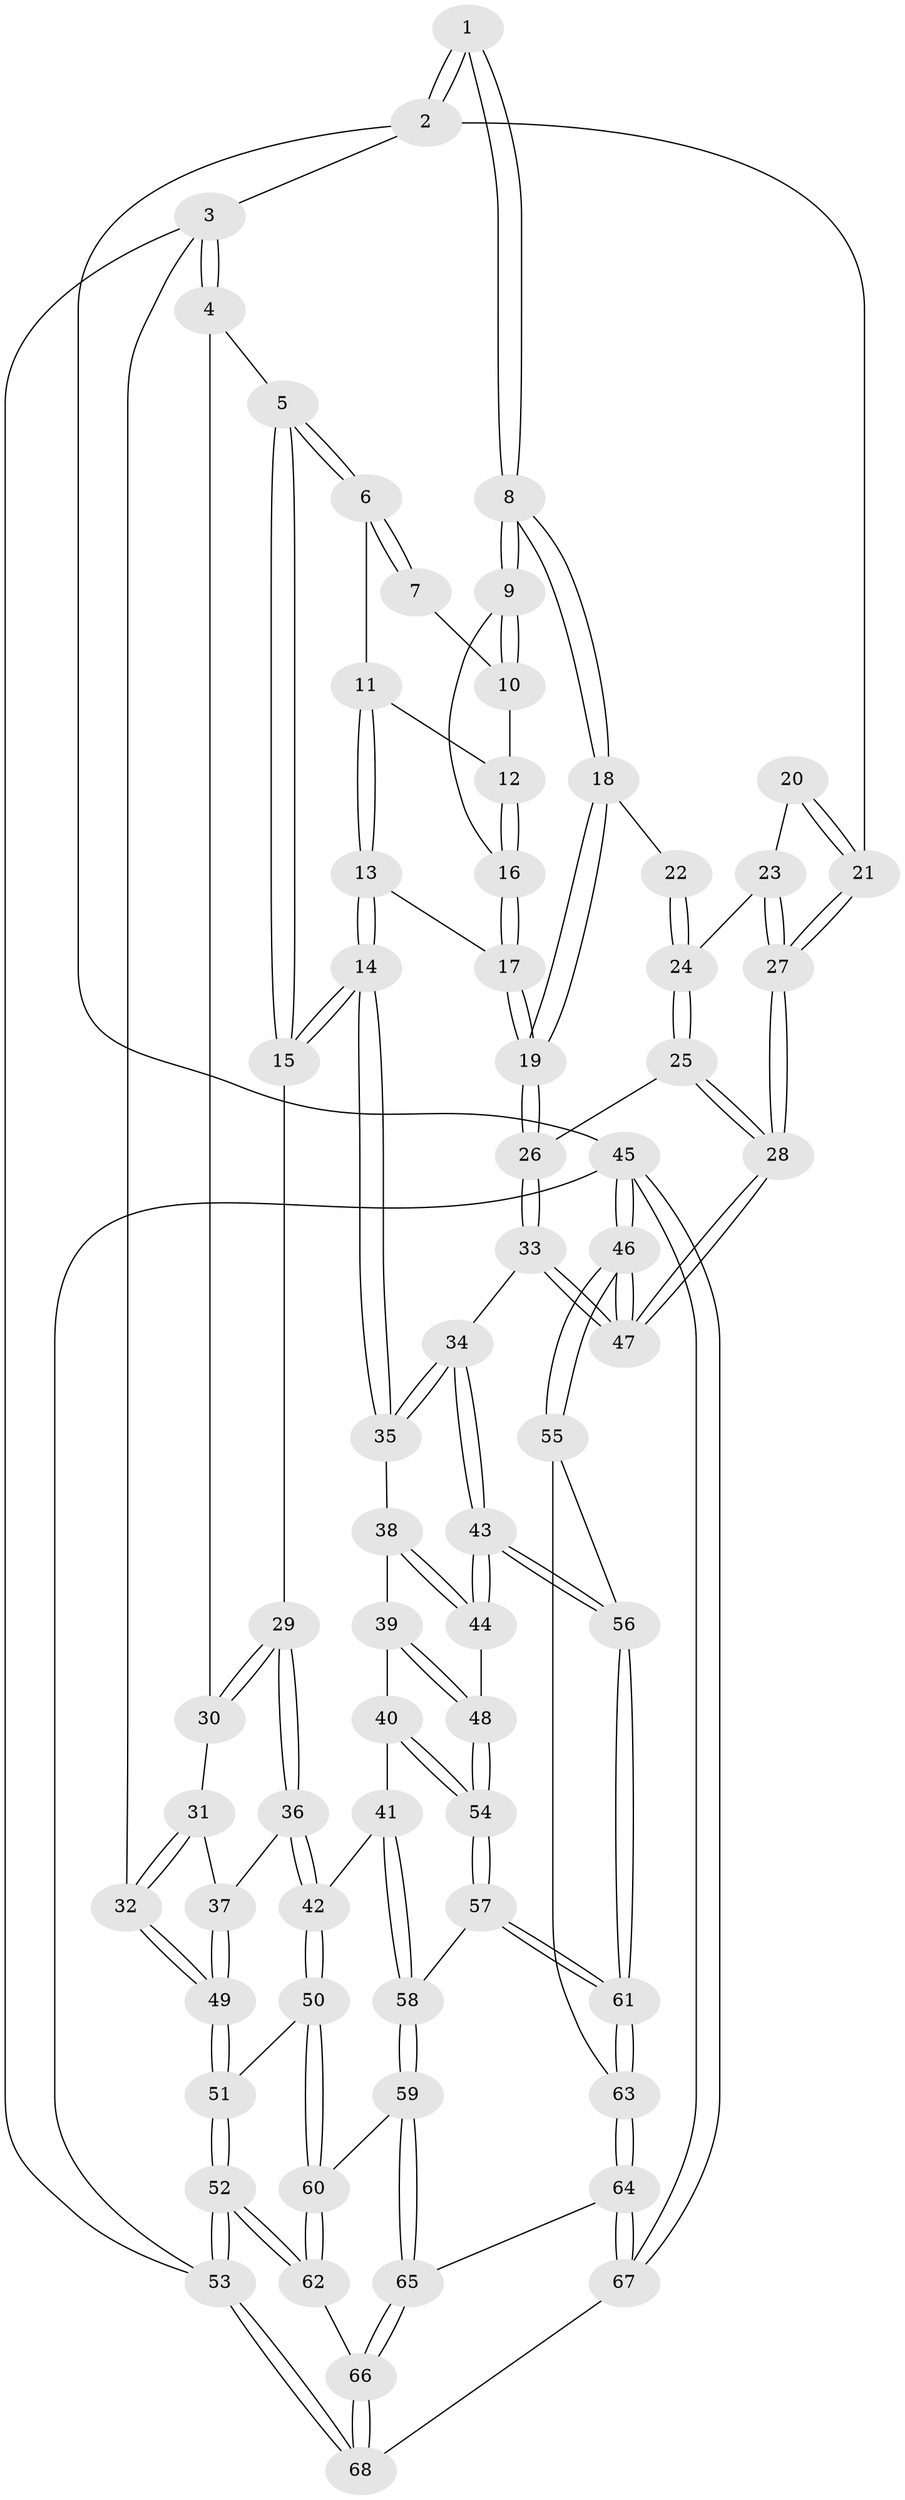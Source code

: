 // coarse degree distribution, {5: 0.39473684210526316, 4: 0.2894736842105263, 6: 0.10526315789473684, 3: 0.18421052631578946, 2: 0.02631578947368421}
// Generated by graph-tools (version 1.1) at 2025/24/03/03/25 07:24:35]
// undirected, 68 vertices, 167 edges
graph export_dot {
graph [start="1"]
  node [color=gray90,style=filled];
  1 [pos="+0.7694777916934852+0"];
  2 [pos="+1+0"];
  3 [pos="+0+0"];
  4 [pos="+0+0"];
  5 [pos="+0.11713858396009985+0"];
  6 [pos="+0.4088443495728066+0"];
  7 [pos="+0.6515467772814746+0"];
  8 [pos="+0.7593917439963664+0.08993301902551576"];
  9 [pos="+0.6806811465360961+0.08035080980563046"];
  10 [pos="+0.6311403455368719+0"];
  11 [pos="+0.4698165668293135+0"];
  12 [pos="+0.5900805920931476+0.07143347071869115"];
  13 [pos="+0.46095370040545874+0.1683242037678673"];
  14 [pos="+0.4033998980361703+0.23728965713464165"];
  15 [pos="+0.37618112312563823+0.2250539980339885"];
  16 [pos="+0.5985675683201725+0.09295072619450084"];
  17 [pos="+0.5769086716386673+0.13488471568356225"];
  18 [pos="+0.7638552666099753+0.09762786720881028"];
  19 [pos="+0.7373300865371764+0.32247612593683067"];
  20 [pos="+0.9882572225097405+0.00878629391467642"];
  21 [pos="+1+0"];
  22 [pos="+0.892383227936129+0.09068973834829638"];
  23 [pos="+0.9647619862903452+0.1937631601196055"];
  24 [pos="+0.919312739715333+0.19181510036302565"];
  25 [pos="+0.8632290875034979+0.25020003719322076"];
  26 [pos="+0.7379582030067459+0.3263885124614836"];
  27 [pos="+1+0.2856071550987011"];
  28 [pos="+1+0.3300852819857104"];
  29 [pos="+0.23701058605480763+0.25342015196705425"];
  30 [pos="+0.1285272487085982+0.1731319596378361"];
  31 [pos="+0.08102995297338364+0.2893144643182481"];
  32 [pos="+0+0.3143345972552938"];
  33 [pos="+0.7332057840278091+0.3482914610141777"];
  34 [pos="+0.6901175106004508+0.3854629636581853"];
  35 [pos="+0.4064290575842652+0.24383373006414139"];
  36 [pos="+0.1632374168405741+0.4096945638555482"];
  37 [pos="+0.16042313106047396+0.4082616495223693"];
  38 [pos="+0.38641660809967976+0.32856188728656577"];
  39 [pos="+0.3671762497680992+0.3844352773265804"];
  40 [pos="+0.30108545165081874+0.46961889383037575"];
  41 [pos="+0.2780754811060526+0.47283892053273024"];
  42 [pos="+0.19222564223803174+0.4648445792115828"];
  43 [pos="+0.6554148372620429+0.478453640853859"];
  44 [pos="+0.5744072432497284+0.493801545864585"];
  45 [pos="+1+1"];
  46 [pos="+1+0.7749371368339758"];
  47 [pos="+1+0.5208281083051077"];
  48 [pos="+0.5421664086145346+0.5026288543098433"];
  49 [pos="+0+0.3943330535830847"];
  50 [pos="+0.13537920976243017+0.5543449649408045"];
  51 [pos="+0+0.4613594760543761"];
  52 [pos="+0+0.9458432739212032"];
  53 [pos="+0+1"];
  54 [pos="+0.42019108155564944+0.574517287462236"];
  55 [pos="+0.9410790591546244+0.7045649525885873"];
  56 [pos="+0.6741064579197072+0.5448597772415305"];
  57 [pos="+0.40744701317210963+0.6731199460293056"];
  58 [pos="+0.28514107345193074+0.716944234635514"];
  59 [pos="+0.24345401709449158+0.744289921055656"];
  60 [pos="+0.12933932622294597+0.7147101079315483"];
  61 [pos="+0.5785000711412259+0.8107481028630998"];
  62 [pos="+0.0031916718532160465+0.7863995410479074"];
  63 [pos="+0.5791048019067403+0.8131116177288973"];
  64 [pos="+0.5767811961269024+0.8571814539491975"];
  65 [pos="+0.2723242807425156+0.8148329739104743"];
  66 [pos="+0.28463424630043216+0.9943065817511945"];
  67 [pos="+0.5982642038868251+1"];
  68 [pos="+0.31789607201740944+1"];
  1 -- 2;
  1 -- 2;
  1 -- 8;
  1 -- 8;
  2 -- 3;
  2 -- 21;
  2 -- 45;
  3 -- 4;
  3 -- 4;
  3 -- 32;
  3 -- 53;
  4 -- 5;
  4 -- 30;
  5 -- 6;
  5 -- 6;
  5 -- 15;
  5 -- 15;
  6 -- 7;
  6 -- 7;
  6 -- 11;
  7 -- 10;
  8 -- 9;
  8 -- 9;
  8 -- 18;
  8 -- 18;
  9 -- 10;
  9 -- 10;
  9 -- 16;
  10 -- 12;
  11 -- 12;
  11 -- 13;
  11 -- 13;
  12 -- 16;
  12 -- 16;
  13 -- 14;
  13 -- 14;
  13 -- 17;
  14 -- 15;
  14 -- 15;
  14 -- 35;
  14 -- 35;
  15 -- 29;
  16 -- 17;
  16 -- 17;
  17 -- 19;
  17 -- 19;
  18 -- 19;
  18 -- 19;
  18 -- 22;
  19 -- 26;
  19 -- 26;
  20 -- 21;
  20 -- 21;
  20 -- 23;
  21 -- 27;
  21 -- 27;
  22 -- 24;
  22 -- 24;
  23 -- 24;
  23 -- 27;
  23 -- 27;
  24 -- 25;
  24 -- 25;
  25 -- 26;
  25 -- 28;
  25 -- 28;
  26 -- 33;
  26 -- 33;
  27 -- 28;
  27 -- 28;
  28 -- 47;
  28 -- 47;
  29 -- 30;
  29 -- 30;
  29 -- 36;
  29 -- 36;
  30 -- 31;
  31 -- 32;
  31 -- 32;
  31 -- 37;
  32 -- 49;
  32 -- 49;
  33 -- 34;
  33 -- 47;
  33 -- 47;
  34 -- 35;
  34 -- 35;
  34 -- 43;
  34 -- 43;
  35 -- 38;
  36 -- 37;
  36 -- 42;
  36 -- 42;
  37 -- 49;
  37 -- 49;
  38 -- 39;
  38 -- 44;
  38 -- 44;
  39 -- 40;
  39 -- 48;
  39 -- 48;
  40 -- 41;
  40 -- 54;
  40 -- 54;
  41 -- 42;
  41 -- 58;
  41 -- 58;
  42 -- 50;
  42 -- 50;
  43 -- 44;
  43 -- 44;
  43 -- 56;
  43 -- 56;
  44 -- 48;
  45 -- 46;
  45 -- 46;
  45 -- 67;
  45 -- 67;
  45 -- 53;
  46 -- 47;
  46 -- 47;
  46 -- 55;
  46 -- 55;
  48 -- 54;
  48 -- 54;
  49 -- 51;
  49 -- 51;
  50 -- 51;
  50 -- 60;
  50 -- 60;
  51 -- 52;
  51 -- 52;
  52 -- 53;
  52 -- 53;
  52 -- 62;
  52 -- 62;
  53 -- 68;
  53 -- 68;
  54 -- 57;
  54 -- 57;
  55 -- 56;
  55 -- 63;
  56 -- 61;
  56 -- 61;
  57 -- 58;
  57 -- 61;
  57 -- 61;
  58 -- 59;
  58 -- 59;
  59 -- 60;
  59 -- 65;
  59 -- 65;
  60 -- 62;
  60 -- 62;
  61 -- 63;
  61 -- 63;
  62 -- 66;
  63 -- 64;
  63 -- 64;
  64 -- 65;
  64 -- 67;
  64 -- 67;
  65 -- 66;
  65 -- 66;
  66 -- 68;
  66 -- 68;
  67 -- 68;
}
